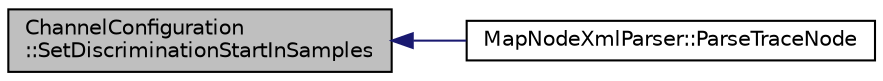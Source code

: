 digraph "ChannelConfiguration::SetDiscriminationStartInSamples"
{
  edge [fontname="Helvetica",fontsize="10",labelfontname="Helvetica",labelfontsize="10"];
  node [fontname="Helvetica",fontsize="10",shape=record];
  rankdir="LR";
  Node1 [label="ChannelConfiguration\l::SetDiscriminationStartInSamples",height=0.2,width=0.4,color="black", fillcolor="grey75", style="filled", fontcolor="black"];
  Node1 -> Node2 [dir="back",color="midnightblue",fontsize="10",style="solid",fontname="Helvetica"];
  Node2 [label="MapNodeXmlParser::ParseTraceNode",height=0.2,width=0.4,color="black", fillcolor="white", style="filled",URL="$d1/d1c/class_map_node_xml_parser.html#ac11ad807e6ae35701866e322a834b59c"];
}

